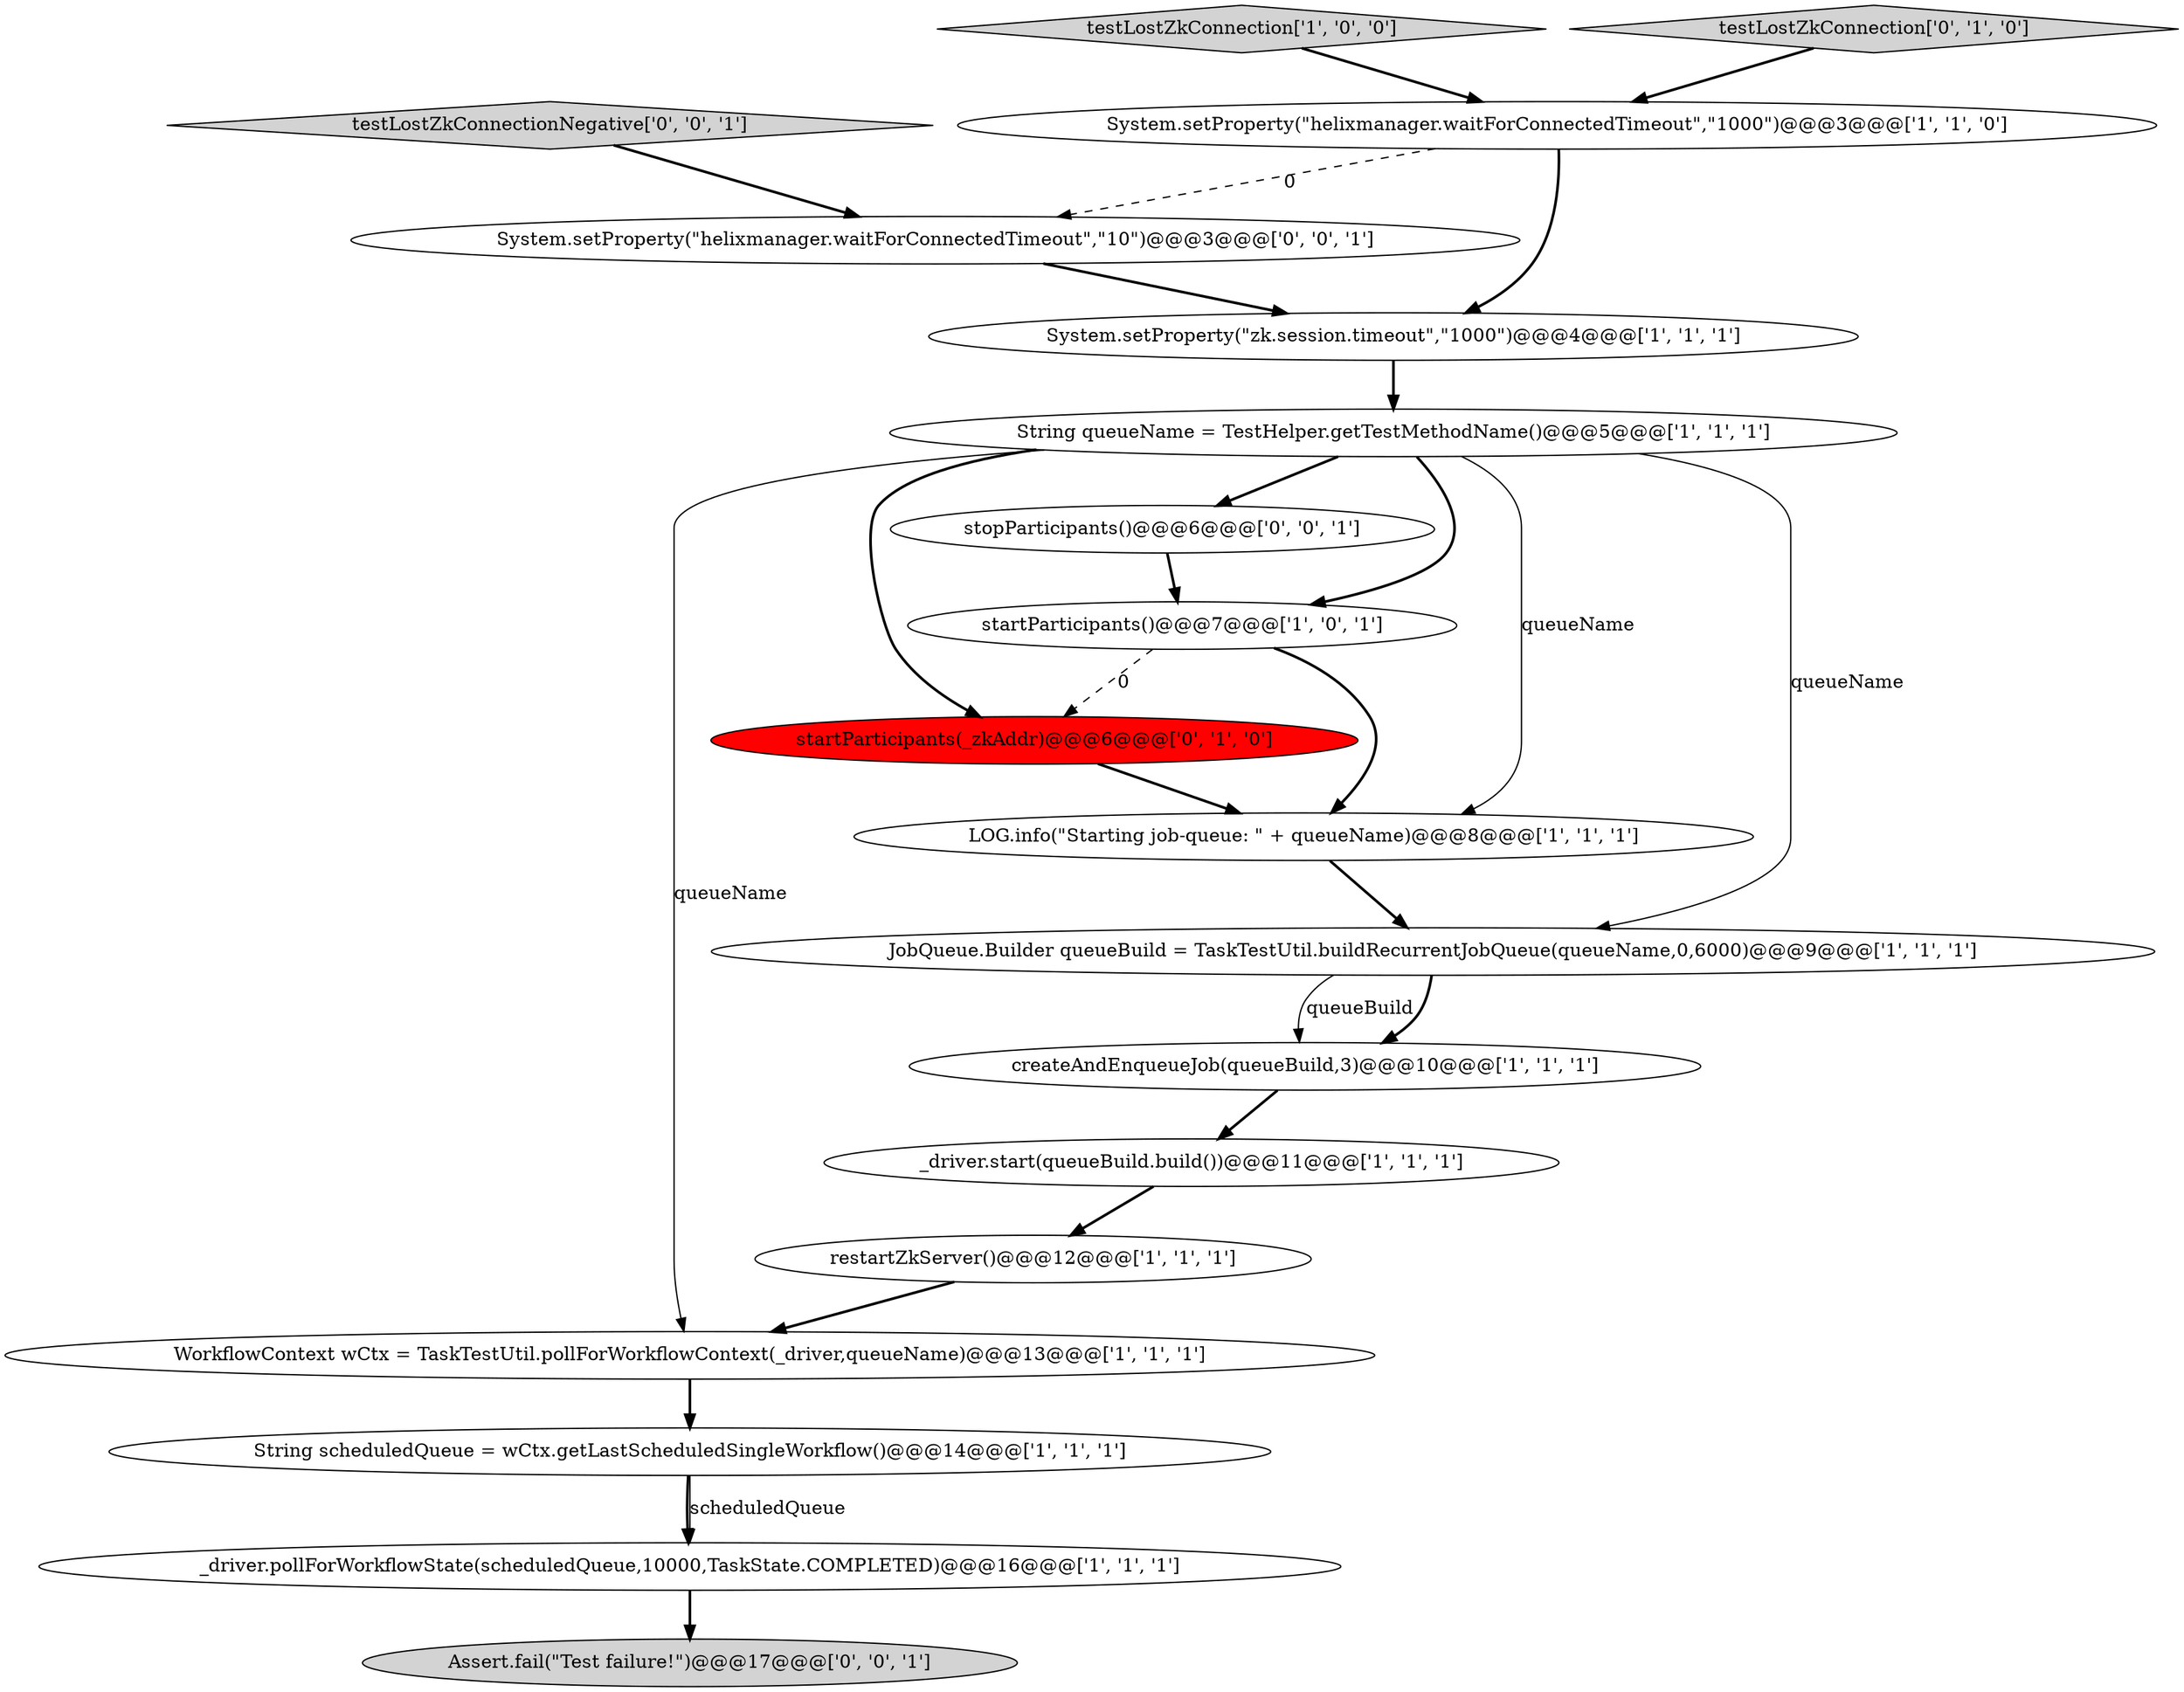 digraph {
8 [style = filled, label = "String queueName = TestHelper.getTestMethodName()@@@5@@@['1', '1', '1']", fillcolor = white, shape = ellipse image = "AAA0AAABBB1BBB"];
10 [style = filled, label = "WorkflowContext wCtx = TaskTestUtil.pollForWorkflowContext(_driver,queueName)@@@13@@@['1', '1', '1']", fillcolor = white, shape = ellipse image = "AAA0AAABBB1BBB"];
0 [style = filled, label = "System.setProperty(\"helixmanager.waitForConnectedTimeout\",\"1000\")@@@3@@@['1', '1', '0']", fillcolor = white, shape = ellipse image = "AAA0AAABBB1BBB"];
2 [style = filled, label = "testLostZkConnection['1', '0', '0']", fillcolor = lightgray, shape = diamond image = "AAA0AAABBB1BBB"];
6 [style = filled, label = "_driver.start(queueBuild.build())@@@11@@@['1', '1', '1']", fillcolor = white, shape = ellipse image = "AAA0AAABBB1BBB"];
12 [style = filled, label = "LOG.info(\"Starting job-queue: \" + queueName)@@@8@@@['1', '1', '1']", fillcolor = white, shape = ellipse image = "AAA0AAABBB1BBB"];
14 [style = filled, label = "startParticipants(_zkAddr)@@@6@@@['0', '1', '0']", fillcolor = red, shape = ellipse image = "AAA1AAABBB2BBB"];
17 [style = filled, label = "testLostZkConnectionNegative['0', '0', '1']", fillcolor = lightgray, shape = diamond image = "AAA0AAABBB3BBB"];
18 [style = filled, label = "Assert.fail(\"Test failure!\")@@@17@@@['0', '0', '1']", fillcolor = lightgray, shape = ellipse image = "AAA0AAABBB3BBB"];
4 [style = filled, label = "JobQueue.Builder queueBuild = TaskTestUtil.buildRecurrentJobQueue(queueName,0,6000)@@@9@@@['1', '1', '1']", fillcolor = white, shape = ellipse image = "AAA0AAABBB1BBB"];
1 [style = filled, label = "createAndEnqueueJob(queueBuild,3)@@@10@@@['1', '1', '1']", fillcolor = white, shape = ellipse image = "AAA0AAABBB1BBB"];
15 [style = filled, label = "stopParticipants()@@@6@@@['0', '0', '1']", fillcolor = white, shape = ellipse image = "AAA0AAABBB3BBB"];
3 [style = filled, label = "_driver.pollForWorkflowState(scheduledQueue,10000,TaskState.COMPLETED)@@@16@@@['1', '1', '1']", fillcolor = white, shape = ellipse image = "AAA0AAABBB1BBB"];
11 [style = filled, label = "startParticipants()@@@7@@@['1', '0', '1']", fillcolor = white, shape = ellipse image = "AAA0AAABBB1BBB"];
13 [style = filled, label = "testLostZkConnection['0', '1', '0']", fillcolor = lightgray, shape = diamond image = "AAA0AAABBB2BBB"];
16 [style = filled, label = "System.setProperty(\"helixmanager.waitForConnectedTimeout\",\"10\")@@@3@@@['0', '0', '1']", fillcolor = white, shape = ellipse image = "AAA0AAABBB3BBB"];
7 [style = filled, label = "System.setProperty(\"zk.session.timeout\",\"1000\")@@@4@@@['1', '1', '1']", fillcolor = white, shape = ellipse image = "AAA0AAABBB1BBB"];
5 [style = filled, label = "restartZkServer()@@@12@@@['1', '1', '1']", fillcolor = white, shape = ellipse image = "AAA0AAABBB1BBB"];
9 [style = filled, label = "String scheduledQueue = wCtx.getLastScheduledSingleWorkflow()@@@14@@@['1', '1', '1']", fillcolor = white, shape = ellipse image = "AAA0AAABBB1BBB"];
5->10 [style = bold, label=""];
8->15 [style = bold, label=""];
0->16 [style = dashed, label="0"];
16->7 [style = bold, label=""];
8->14 [style = bold, label=""];
4->1 [style = solid, label="queueBuild"];
11->12 [style = bold, label=""];
7->8 [style = bold, label=""];
0->7 [style = bold, label=""];
3->18 [style = bold, label=""];
6->5 [style = bold, label=""];
2->0 [style = bold, label=""];
1->6 [style = bold, label=""];
15->11 [style = bold, label=""];
12->4 [style = bold, label=""];
8->4 [style = solid, label="queueName"];
11->14 [style = dashed, label="0"];
14->12 [style = bold, label=""];
8->12 [style = solid, label="queueName"];
9->3 [style = bold, label=""];
4->1 [style = bold, label=""];
10->9 [style = bold, label=""];
8->10 [style = solid, label="queueName"];
8->11 [style = bold, label=""];
17->16 [style = bold, label=""];
13->0 [style = bold, label=""];
9->3 [style = solid, label="scheduledQueue"];
}
